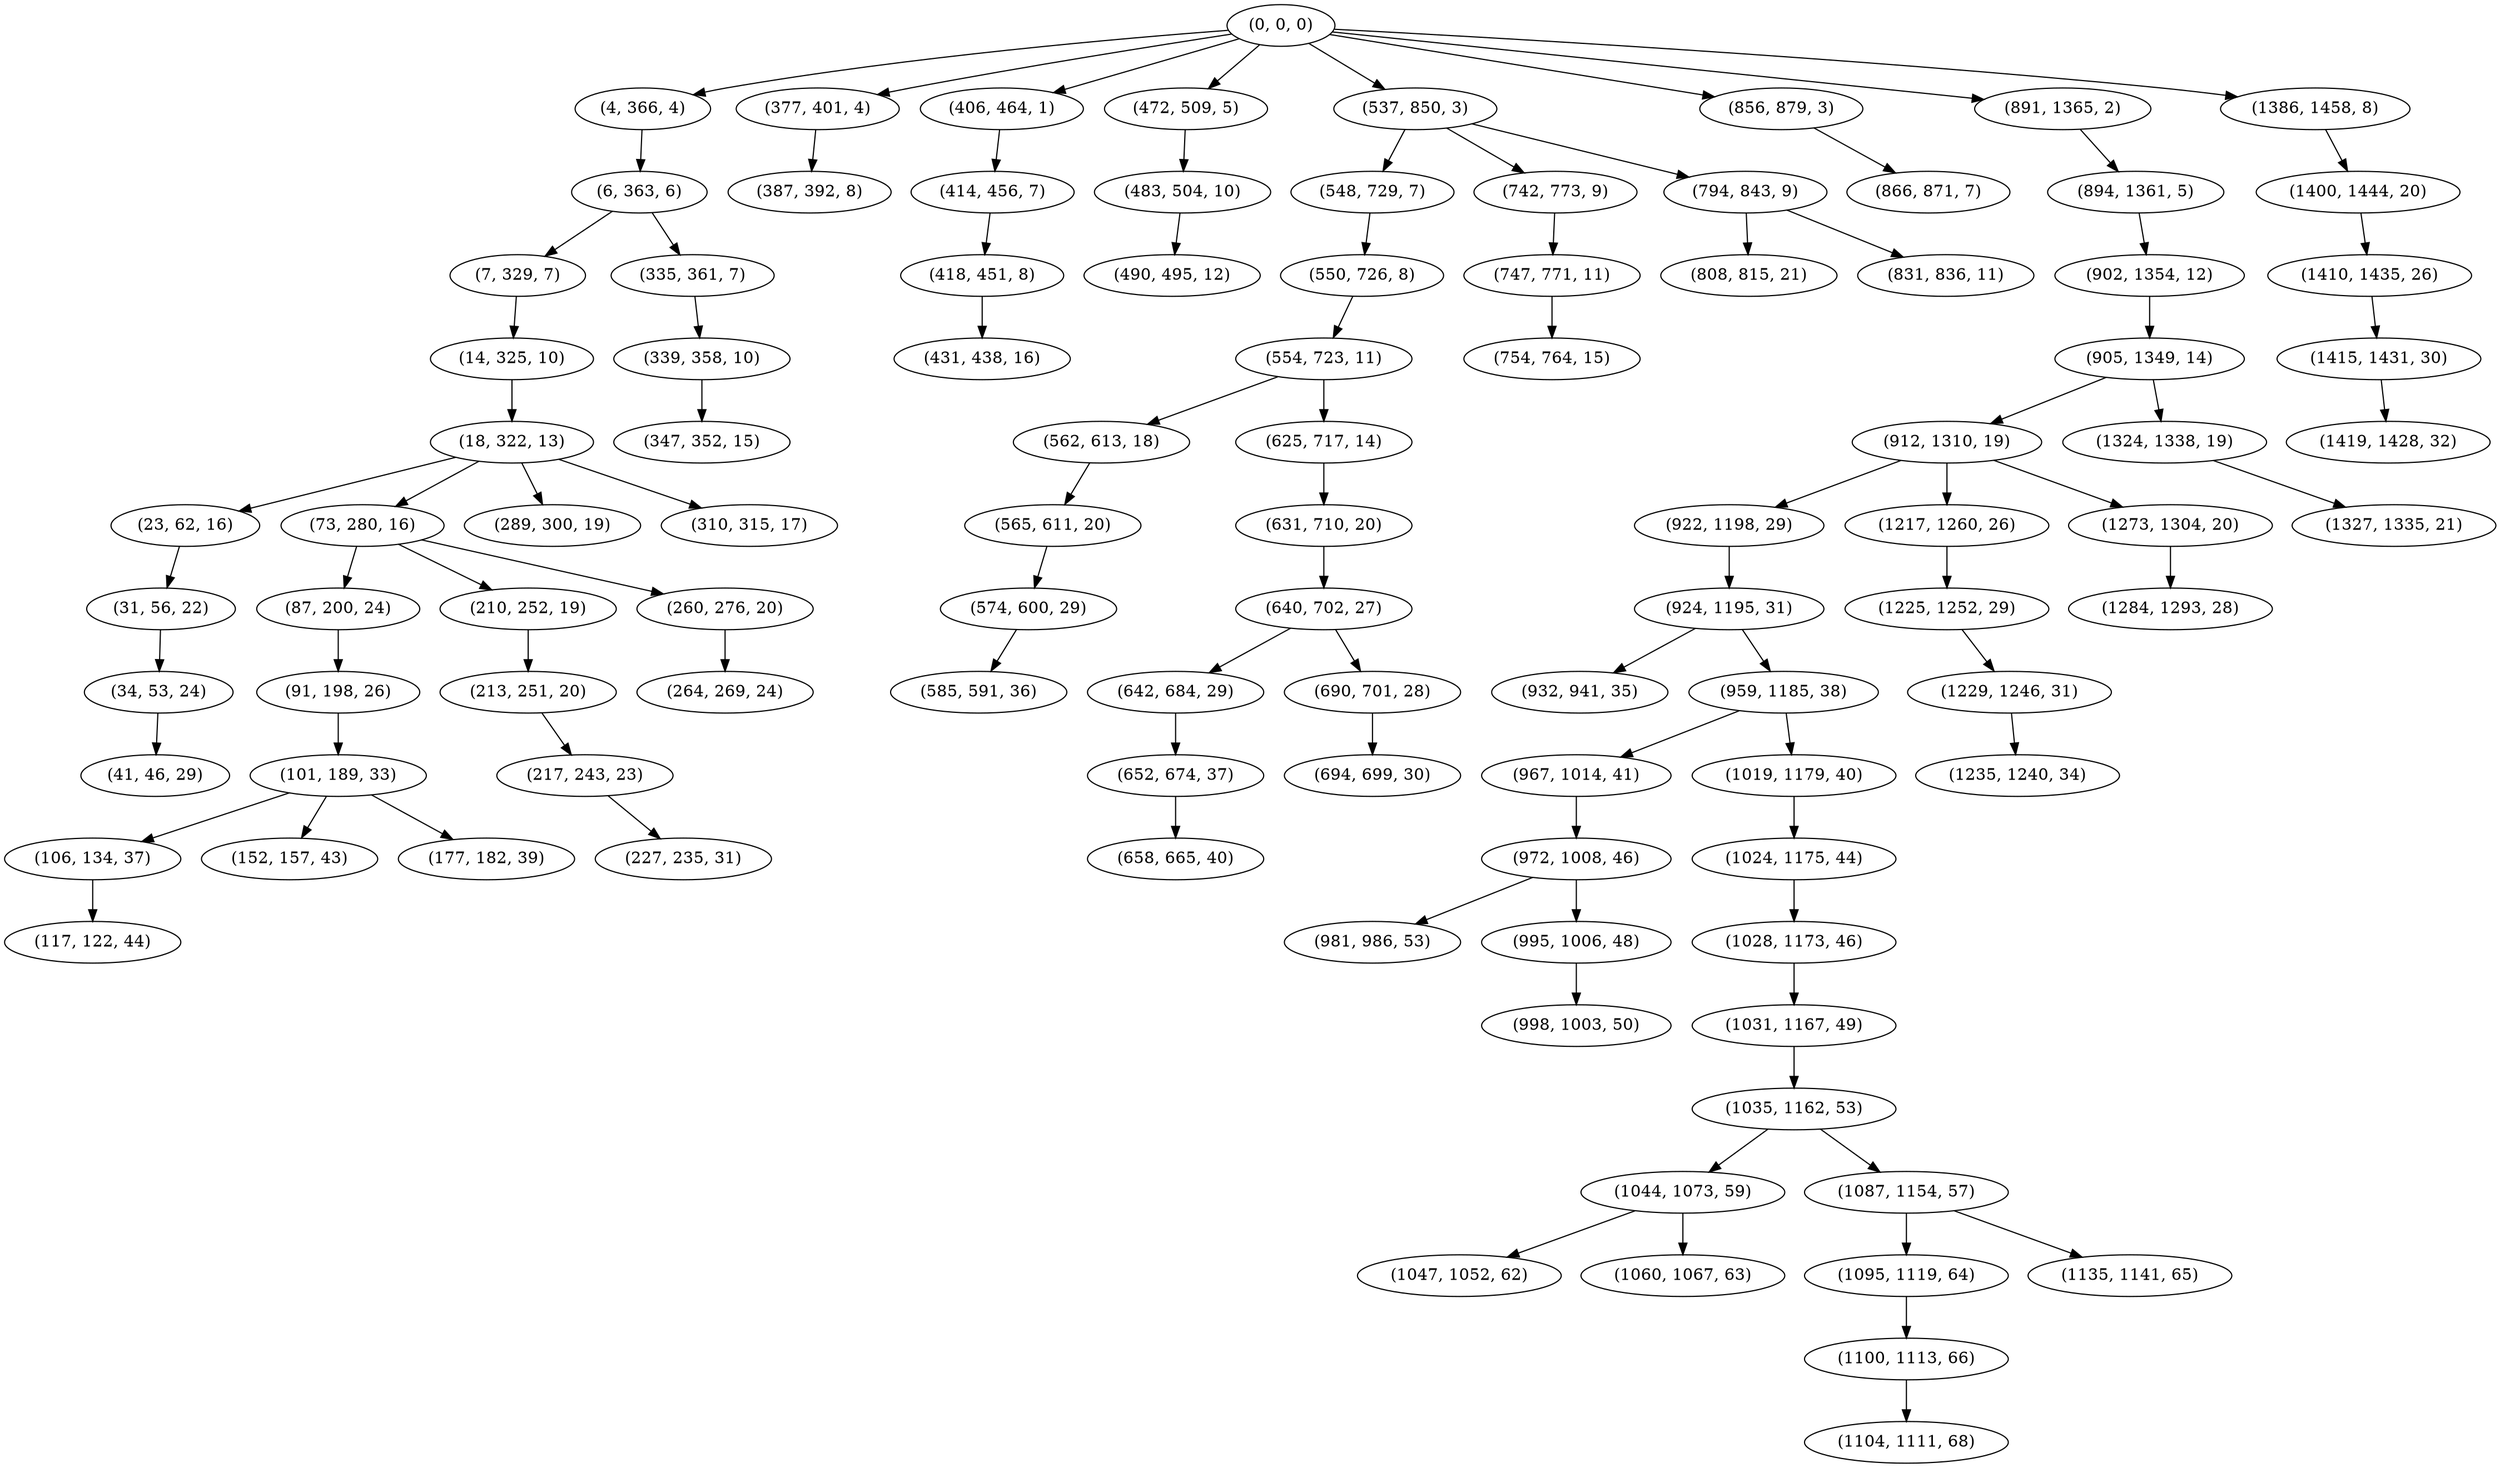 digraph tree {
    "(0, 0, 0)";
    "(4, 366, 4)";
    "(6, 363, 6)";
    "(7, 329, 7)";
    "(14, 325, 10)";
    "(18, 322, 13)";
    "(23, 62, 16)";
    "(31, 56, 22)";
    "(34, 53, 24)";
    "(41, 46, 29)";
    "(73, 280, 16)";
    "(87, 200, 24)";
    "(91, 198, 26)";
    "(101, 189, 33)";
    "(106, 134, 37)";
    "(117, 122, 44)";
    "(152, 157, 43)";
    "(177, 182, 39)";
    "(210, 252, 19)";
    "(213, 251, 20)";
    "(217, 243, 23)";
    "(227, 235, 31)";
    "(260, 276, 20)";
    "(264, 269, 24)";
    "(289, 300, 19)";
    "(310, 315, 17)";
    "(335, 361, 7)";
    "(339, 358, 10)";
    "(347, 352, 15)";
    "(377, 401, 4)";
    "(387, 392, 8)";
    "(406, 464, 1)";
    "(414, 456, 7)";
    "(418, 451, 8)";
    "(431, 438, 16)";
    "(472, 509, 5)";
    "(483, 504, 10)";
    "(490, 495, 12)";
    "(537, 850, 3)";
    "(548, 729, 7)";
    "(550, 726, 8)";
    "(554, 723, 11)";
    "(562, 613, 18)";
    "(565, 611, 20)";
    "(574, 600, 29)";
    "(585, 591, 36)";
    "(625, 717, 14)";
    "(631, 710, 20)";
    "(640, 702, 27)";
    "(642, 684, 29)";
    "(652, 674, 37)";
    "(658, 665, 40)";
    "(690, 701, 28)";
    "(694, 699, 30)";
    "(742, 773, 9)";
    "(747, 771, 11)";
    "(754, 764, 15)";
    "(794, 843, 9)";
    "(808, 815, 21)";
    "(831, 836, 11)";
    "(856, 879, 3)";
    "(866, 871, 7)";
    "(891, 1365, 2)";
    "(894, 1361, 5)";
    "(902, 1354, 12)";
    "(905, 1349, 14)";
    "(912, 1310, 19)";
    "(922, 1198, 29)";
    "(924, 1195, 31)";
    "(932, 941, 35)";
    "(959, 1185, 38)";
    "(967, 1014, 41)";
    "(972, 1008, 46)";
    "(981, 986, 53)";
    "(995, 1006, 48)";
    "(998, 1003, 50)";
    "(1019, 1179, 40)";
    "(1024, 1175, 44)";
    "(1028, 1173, 46)";
    "(1031, 1167, 49)";
    "(1035, 1162, 53)";
    "(1044, 1073, 59)";
    "(1047, 1052, 62)";
    "(1060, 1067, 63)";
    "(1087, 1154, 57)";
    "(1095, 1119, 64)";
    "(1100, 1113, 66)";
    "(1104, 1111, 68)";
    "(1135, 1141, 65)";
    "(1217, 1260, 26)";
    "(1225, 1252, 29)";
    "(1229, 1246, 31)";
    "(1235, 1240, 34)";
    "(1273, 1304, 20)";
    "(1284, 1293, 28)";
    "(1324, 1338, 19)";
    "(1327, 1335, 21)";
    "(1386, 1458, 8)";
    "(1400, 1444, 20)";
    "(1410, 1435, 26)";
    "(1415, 1431, 30)";
    "(1419, 1428, 32)";
    "(0, 0, 0)" -> "(4, 366, 4)";
    "(0, 0, 0)" -> "(377, 401, 4)";
    "(0, 0, 0)" -> "(406, 464, 1)";
    "(0, 0, 0)" -> "(472, 509, 5)";
    "(0, 0, 0)" -> "(537, 850, 3)";
    "(0, 0, 0)" -> "(856, 879, 3)";
    "(0, 0, 0)" -> "(891, 1365, 2)";
    "(0, 0, 0)" -> "(1386, 1458, 8)";
    "(4, 366, 4)" -> "(6, 363, 6)";
    "(6, 363, 6)" -> "(7, 329, 7)";
    "(6, 363, 6)" -> "(335, 361, 7)";
    "(7, 329, 7)" -> "(14, 325, 10)";
    "(14, 325, 10)" -> "(18, 322, 13)";
    "(18, 322, 13)" -> "(23, 62, 16)";
    "(18, 322, 13)" -> "(73, 280, 16)";
    "(18, 322, 13)" -> "(289, 300, 19)";
    "(18, 322, 13)" -> "(310, 315, 17)";
    "(23, 62, 16)" -> "(31, 56, 22)";
    "(31, 56, 22)" -> "(34, 53, 24)";
    "(34, 53, 24)" -> "(41, 46, 29)";
    "(73, 280, 16)" -> "(87, 200, 24)";
    "(73, 280, 16)" -> "(210, 252, 19)";
    "(73, 280, 16)" -> "(260, 276, 20)";
    "(87, 200, 24)" -> "(91, 198, 26)";
    "(91, 198, 26)" -> "(101, 189, 33)";
    "(101, 189, 33)" -> "(106, 134, 37)";
    "(101, 189, 33)" -> "(152, 157, 43)";
    "(101, 189, 33)" -> "(177, 182, 39)";
    "(106, 134, 37)" -> "(117, 122, 44)";
    "(210, 252, 19)" -> "(213, 251, 20)";
    "(213, 251, 20)" -> "(217, 243, 23)";
    "(217, 243, 23)" -> "(227, 235, 31)";
    "(260, 276, 20)" -> "(264, 269, 24)";
    "(335, 361, 7)" -> "(339, 358, 10)";
    "(339, 358, 10)" -> "(347, 352, 15)";
    "(377, 401, 4)" -> "(387, 392, 8)";
    "(406, 464, 1)" -> "(414, 456, 7)";
    "(414, 456, 7)" -> "(418, 451, 8)";
    "(418, 451, 8)" -> "(431, 438, 16)";
    "(472, 509, 5)" -> "(483, 504, 10)";
    "(483, 504, 10)" -> "(490, 495, 12)";
    "(537, 850, 3)" -> "(548, 729, 7)";
    "(537, 850, 3)" -> "(742, 773, 9)";
    "(537, 850, 3)" -> "(794, 843, 9)";
    "(548, 729, 7)" -> "(550, 726, 8)";
    "(550, 726, 8)" -> "(554, 723, 11)";
    "(554, 723, 11)" -> "(562, 613, 18)";
    "(554, 723, 11)" -> "(625, 717, 14)";
    "(562, 613, 18)" -> "(565, 611, 20)";
    "(565, 611, 20)" -> "(574, 600, 29)";
    "(574, 600, 29)" -> "(585, 591, 36)";
    "(625, 717, 14)" -> "(631, 710, 20)";
    "(631, 710, 20)" -> "(640, 702, 27)";
    "(640, 702, 27)" -> "(642, 684, 29)";
    "(640, 702, 27)" -> "(690, 701, 28)";
    "(642, 684, 29)" -> "(652, 674, 37)";
    "(652, 674, 37)" -> "(658, 665, 40)";
    "(690, 701, 28)" -> "(694, 699, 30)";
    "(742, 773, 9)" -> "(747, 771, 11)";
    "(747, 771, 11)" -> "(754, 764, 15)";
    "(794, 843, 9)" -> "(808, 815, 21)";
    "(794, 843, 9)" -> "(831, 836, 11)";
    "(856, 879, 3)" -> "(866, 871, 7)";
    "(891, 1365, 2)" -> "(894, 1361, 5)";
    "(894, 1361, 5)" -> "(902, 1354, 12)";
    "(902, 1354, 12)" -> "(905, 1349, 14)";
    "(905, 1349, 14)" -> "(912, 1310, 19)";
    "(905, 1349, 14)" -> "(1324, 1338, 19)";
    "(912, 1310, 19)" -> "(922, 1198, 29)";
    "(912, 1310, 19)" -> "(1217, 1260, 26)";
    "(912, 1310, 19)" -> "(1273, 1304, 20)";
    "(922, 1198, 29)" -> "(924, 1195, 31)";
    "(924, 1195, 31)" -> "(932, 941, 35)";
    "(924, 1195, 31)" -> "(959, 1185, 38)";
    "(959, 1185, 38)" -> "(967, 1014, 41)";
    "(959, 1185, 38)" -> "(1019, 1179, 40)";
    "(967, 1014, 41)" -> "(972, 1008, 46)";
    "(972, 1008, 46)" -> "(981, 986, 53)";
    "(972, 1008, 46)" -> "(995, 1006, 48)";
    "(995, 1006, 48)" -> "(998, 1003, 50)";
    "(1019, 1179, 40)" -> "(1024, 1175, 44)";
    "(1024, 1175, 44)" -> "(1028, 1173, 46)";
    "(1028, 1173, 46)" -> "(1031, 1167, 49)";
    "(1031, 1167, 49)" -> "(1035, 1162, 53)";
    "(1035, 1162, 53)" -> "(1044, 1073, 59)";
    "(1035, 1162, 53)" -> "(1087, 1154, 57)";
    "(1044, 1073, 59)" -> "(1047, 1052, 62)";
    "(1044, 1073, 59)" -> "(1060, 1067, 63)";
    "(1087, 1154, 57)" -> "(1095, 1119, 64)";
    "(1087, 1154, 57)" -> "(1135, 1141, 65)";
    "(1095, 1119, 64)" -> "(1100, 1113, 66)";
    "(1100, 1113, 66)" -> "(1104, 1111, 68)";
    "(1217, 1260, 26)" -> "(1225, 1252, 29)";
    "(1225, 1252, 29)" -> "(1229, 1246, 31)";
    "(1229, 1246, 31)" -> "(1235, 1240, 34)";
    "(1273, 1304, 20)" -> "(1284, 1293, 28)";
    "(1324, 1338, 19)" -> "(1327, 1335, 21)";
    "(1386, 1458, 8)" -> "(1400, 1444, 20)";
    "(1400, 1444, 20)" -> "(1410, 1435, 26)";
    "(1410, 1435, 26)" -> "(1415, 1431, 30)";
    "(1415, 1431, 30)" -> "(1419, 1428, 32)";
}
